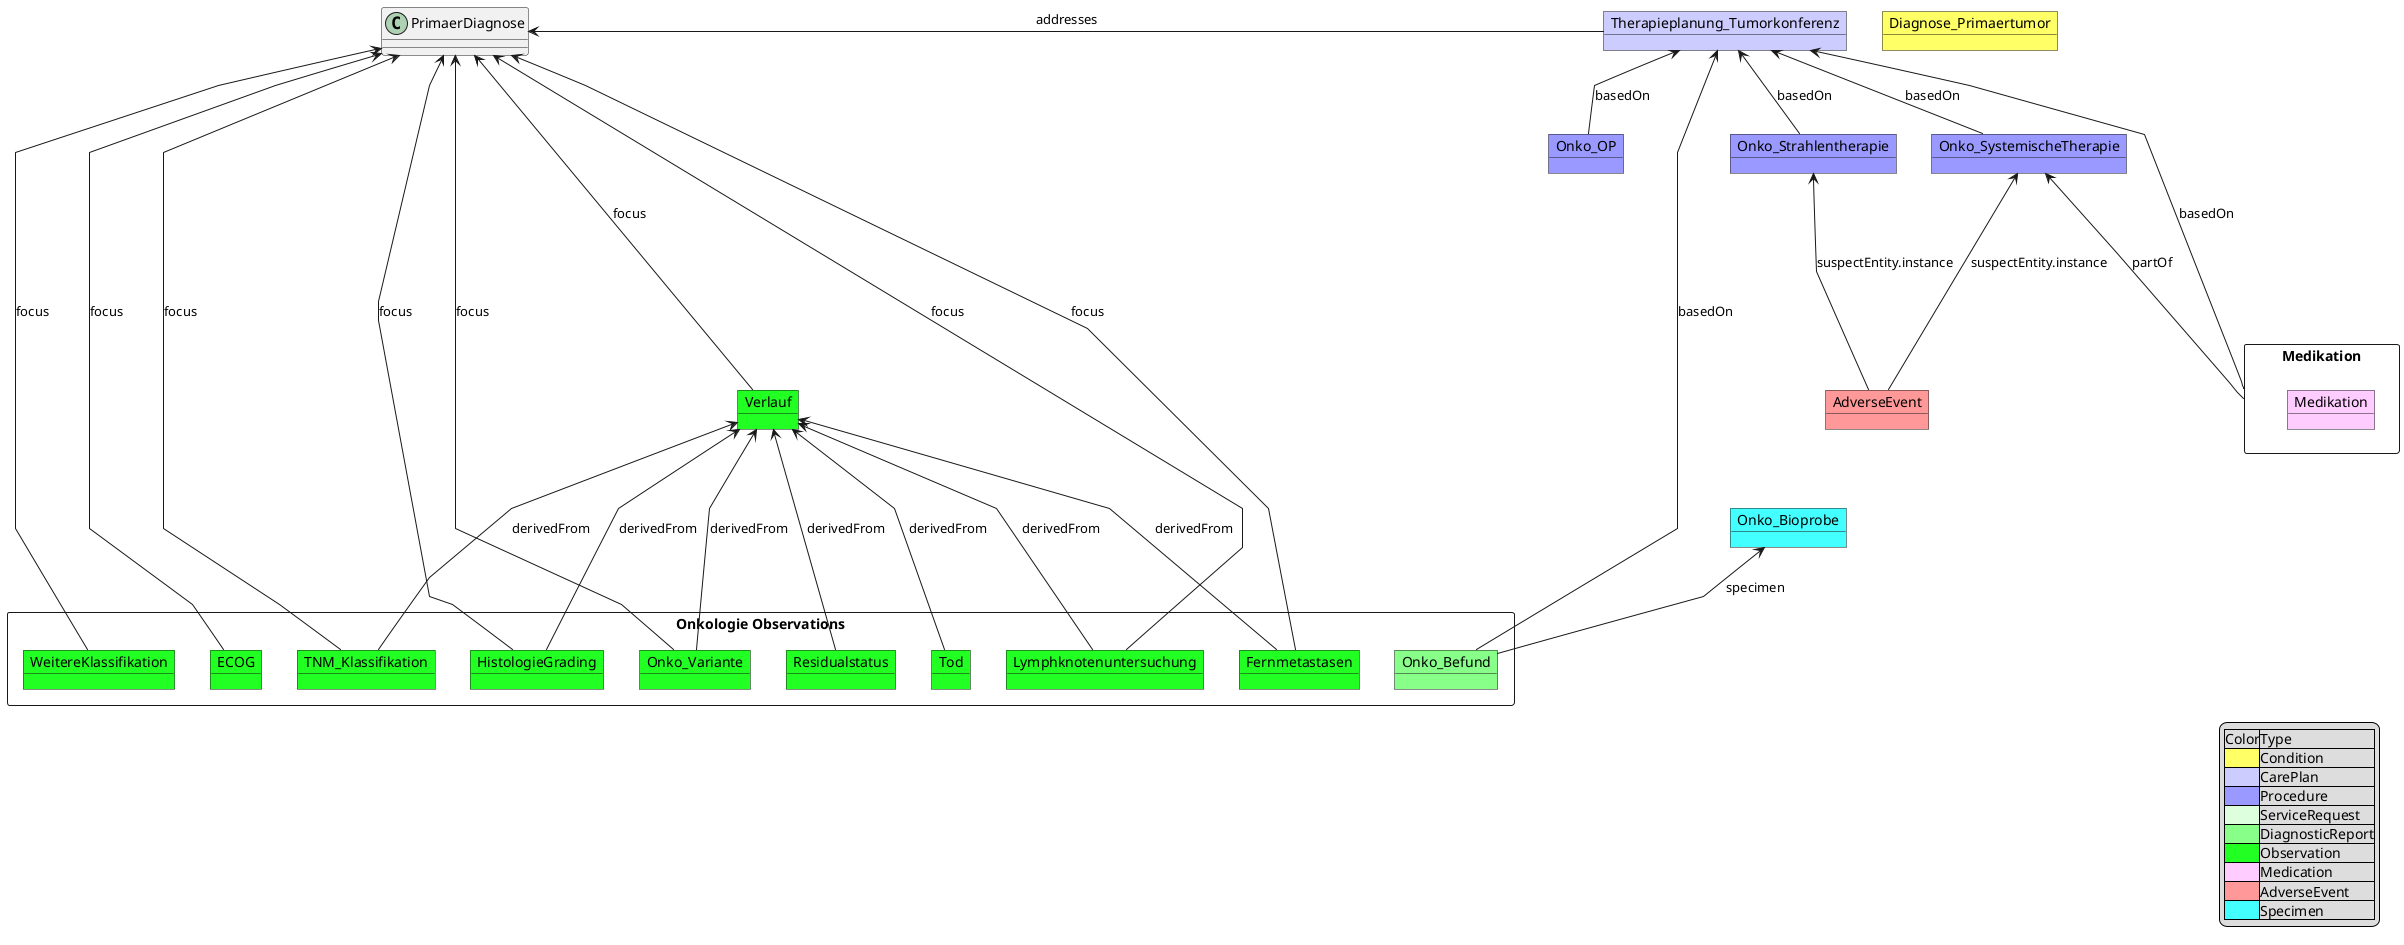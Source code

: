//skinparam linetype polyline 
//skinparam linetype ortho
@startuml MII_Onko_UML_Relations_v1
skinparam linetype polyline
object Onko_OP #9999FF
object Onko_Strahlentherapie #9999FF
object Onko_SystemischeTherapie #9999FF
object Therapieplanung_Tumorkonferenz #CCCCFF

Therapieplanung_Tumorkonferenz <-- Onko_OP: basedOn 
Therapieplanung_Tumorkonferenz <-- Onko_Strahlentherapie: basedOn
Therapieplanung_Tumorkonferenz <-- Onko_SystemischeTherapie: basedOn
rectangle "Medikation" {
    object Medikation #FFCCFF
}
Onko_SystemischeTherapie <--- Medikation : partOf 
Therapieplanung_Tumorkonferenz <--- Medikation: basedOn
object Diagnose_Primaertumor #FFFF66

rectangle "Onkologie Observations"{
    object Onko_Variante #22FF22
    object Fernmetastasen #22FF22
    object TNM_Klassifikation #22FF22
    object WeitereKlassifikation #22FF22 
    object Lymphknotenuntersuchung #22FF22
    object HistologieGrading #22FF22
    object Residualstatus #22FF22
    object ECOG #22FF22
    object Tod #22FF22
    object Onko_Befund #88FF88

}

PrimaerDiagnose <--- TNM_Klassifikation: focus
PrimaerDiagnose <-right--  Therapieplanung_Tumorkonferenz : addresses
PrimaerDiagnose <--- Lymphknotenuntersuchung: focus
PrimaerDiagnose <--- HistologieGrading :focus
PrimaerDiagnose <--- Onko_Variante :focus
PrimaerDiagnose <--- WeitereKlassifikation: focus
PrimaerDiagnose <--- ECOG :focus
PrimaerDiagnose <--- Fernmetastasen :focus

Therapieplanung_Tumorkonferenz <-right-- Onko_Befund  : basedOn

object Verlauf #22FF22
PrimaerDiagnose <----  Verlauf : focus
Verlauf <--- Tod: derivedFrom
Verlauf <--- TNM_Klassifikation:  derivedFrom
Verlauf <---  Lymphknotenuntersuchung : derivedFrom
Verlauf <---  HistologieGrading : derivedFrom
Verlauf <--- Fernmetastasen: derivedFrom
Verlauf <--- Residualstatus:  derivedFrom
Verlauf <--- Onko_Variante: derivedFrom




object Onko_Bioprobe #44FFFF 
Onko_Bioprobe <-- Onko_Befund : specimen

object AdverseEvent #FF9999
Onko_SystemischeTherapie <--- AdverseEvent: suspectEntity.instance
Onko_Strahlentherapie <--- AdverseEvent: suspectEntity.instance

legend right 
|Color|Type|
|<#FFFF66>|Condition|
|<#CCCCFF>|CarePlan|
|<#9999FF>|Procedure|
|<#DDFFDD>|ServiceRequest|
|<#88FF88>|DiagnosticReport|
|<#22FF22>|Observation|
|<#FFCCFF>|Medication|
|<#FF9999>|AdverseEvent|
|<#44FFFF>|Specimen|
endlegend


@enduml